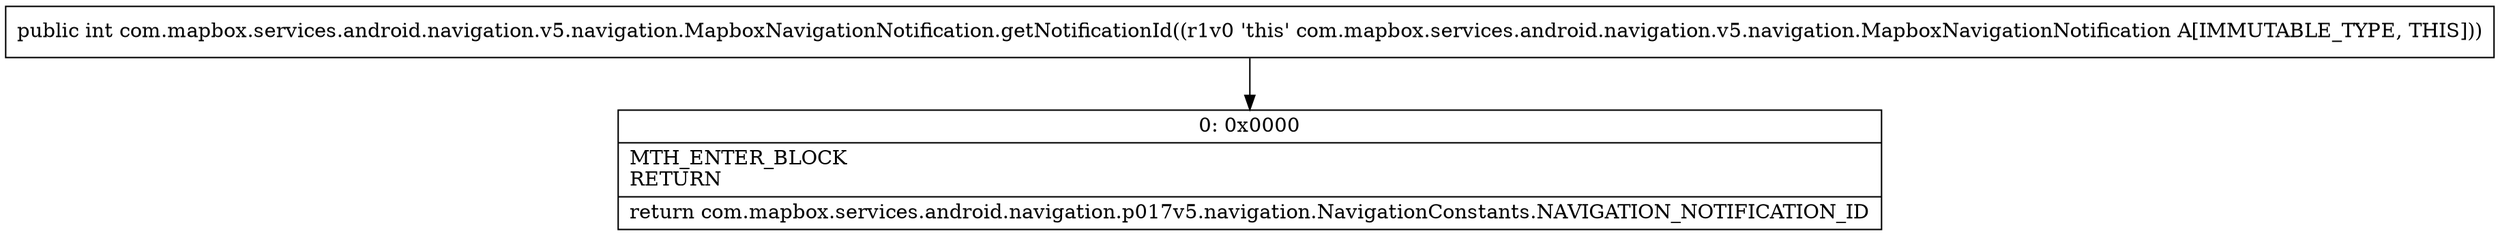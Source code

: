 digraph "CFG forcom.mapbox.services.android.navigation.v5.navigation.MapboxNavigationNotification.getNotificationId()I" {
Node_0 [shape=record,label="{0\:\ 0x0000|MTH_ENTER_BLOCK\lRETURN\l|return com.mapbox.services.android.navigation.p017v5.navigation.NavigationConstants.NAVIGATION_NOTIFICATION_ID\l}"];
MethodNode[shape=record,label="{public int com.mapbox.services.android.navigation.v5.navigation.MapboxNavigationNotification.getNotificationId((r1v0 'this' com.mapbox.services.android.navigation.v5.navigation.MapboxNavigationNotification A[IMMUTABLE_TYPE, THIS])) }"];
MethodNode -> Node_0;
}

